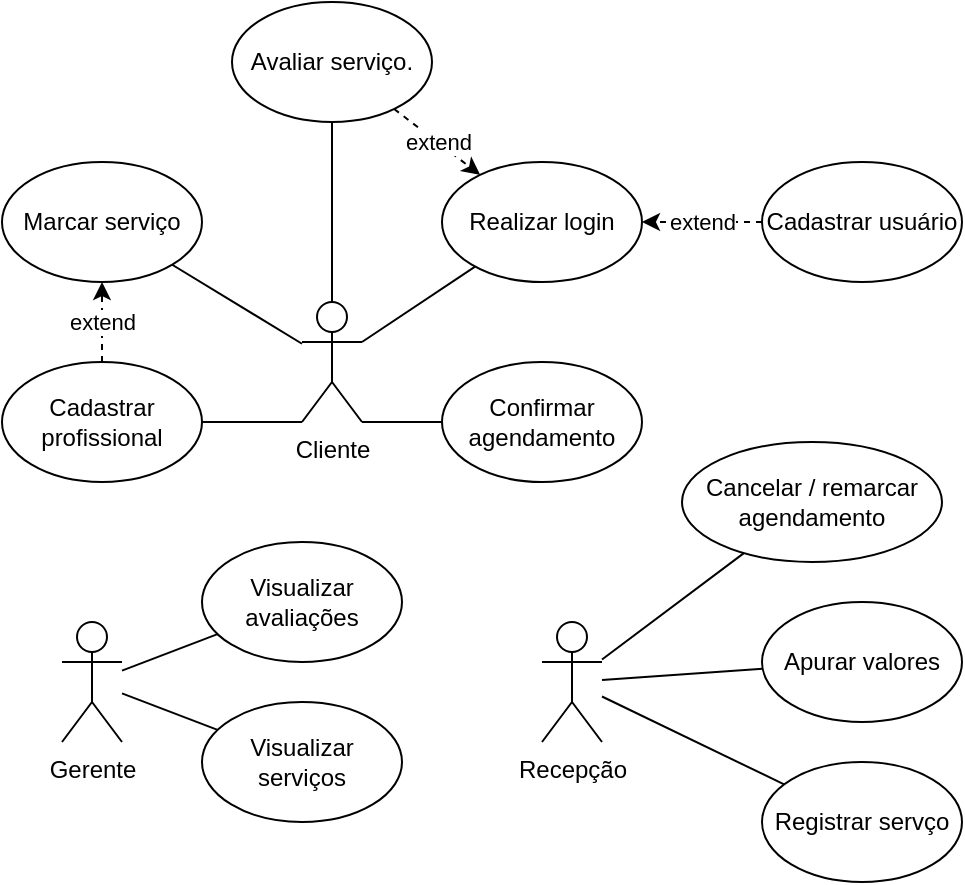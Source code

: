 <mxfile>
    <diagram id="FWNnPlItHCjg60g0ejVR" name="Página-1">
        <mxGraphModel dx="734" dy="751" grid="1" gridSize="10" guides="1" tooltips="1" connect="1" arrows="1" fold="1" page="1" pageScale="1" pageWidth="827" pageHeight="1169" math="0" shadow="0">
            <root>
                <mxCell id="0"/>
                <mxCell id="1" parent="0"/>
                <mxCell id="22" value="extend" style="edgeStyle=none;html=1;dashed=1;" edge="1" parent="1" source="2" target="6">
                    <mxGeometry relative="1" as="geometry"/>
                </mxCell>
                <mxCell id="2" value="Cadastrar usuário" style="ellipse;whiteSpace=wrap;html=1;" vertex="1" parent="1">
                    <mxGeometry x="560" y="100" width="100" height="60" as="geometry"/>
                </mxCell>
                <mxCell id="23" value="" style="edgeStyle=none;html=1;endArrow=none;endFill=0;exitX=0;exitY=1;exitDx=0;exitDy=0;exitPerimeter=0;" edge="1" parent="1" source="3" target="5">
                    <mxGeometry relative="1" as="geometry">
                        <mxPoint x="310" y="200" as="sourcePoint"/>
                    </mxGeometry>
                </mxCell>
                <mxCell id="24" style="edgeStyle=none;html=1;endArrow=none;endFill=0;" edge="1" parent="1" source="3" target="6">
                    <mxGeometry relative="1" as="geometry"/>
                </mxCell>
                <mxCell id="27" value="" style="edgeStyle=none;html=1;endArrow=none;endFill=0;exitX=1;exitY=1;exitDx=0;exitDy=0;exitPerimeter=0;" edge="1" parent="1" source="3" target="9">
                    <mxGeometry relative="1" as="geometry"/>
                </mxCell>
                <mxCell id="29" style="edgeStyle=none;html=1;endArrow=none;endFill=0;" edge="1" parent="1" source="3" target="17">
                    <mxGeometry relative="1" as="geometry"/>
                </mxCell>
                <mxCell id="31" style="edgeStyle=none;html=1;endArrow=none;endFill=0;" edge="1" parent="1" source="3" target="7">
                    <mxGeometry relative="1" as="geometry"/>
                </mxCell>
                <mxCell id="3" value="Cliente" style="shape=umlActor;verticalLabelPosition=bottom;verticalAlign=top;html=1;outlineConnect=0;labelBackgroundColor=default;" vertex="1" parent="1">
                    <mxGeometry x="330" y="170" width="30" height="60" as="geometry"/>
                </mxCell>
                <mxCell id="36" value="extend" style="edgeStyle=none;html=1;dashed=1;endArrow=classic;endFill=1;" edge="1" parent="1" source="5" target="7">
                    <mxGeometry relative="1" as="geometry"/>
                </mxCell>
                <mxCell id="5" value="Cadastrar profissional" style="ellipse;whiteSpace=wrap;html=1;" vertex="1" parent="1">
                    <mxGeometry x="180" y="200" width="100" height="60" as="geometry"/>
                </mxCell>
                <mxCell id="6" value="Realizar login" style="ellipse;whiteSpace=wrap;html=1;" vertex="1" parent="1">
                    <mxGeometry x="400" y="100" width="100" height="60" as="geometry"/>
                </mxCell>
                <mxCell id="7" value="Marcar serviço" style="ellipse;whiteSpace=wrap;html=1;" vertex="1" parent="1">
                    <mxGeometry x="180" y="100" width="100" height="60" as="geometry"/>
                </mxCell>
                <mxCell id="9" value="Confirmar agendamento" style="ellipse;whiteSpace=wrap;html=1;" vertex="1" parent="1">
                    <mxGeometry x="400" y="200" width="100" height="60" as="geometry"/>
                </mxCell>
                <mxCell id="10" value="Cancelar / remarcar agendamento" style="ellipse;whiteSpace=wrap;html=1;" vertex="1" parent="1">
                    <mxGeometry x="520" y="240" width="130" height="60" as="geometry"/>
                </mxCell>
                <mxCell id="14" value="Registrar servço" style="ellipse;whiteSpace=wrap;html=1;" vertex="1" parent="1">
                    <mxGeometry x="560" y="400" width="100" height="60" as="geometry"/>
                </mxCell>
                <mxCell id="15" value="Apurar valores" style="ellipse;whiteSpace=wrap;html=1;" vertex="1" parent="1">
                    <mxGeometry x="560" y="320" width="100" height="60" as="geometry"/>
                </mxCell>
                <mxCell id="16" value="Visualizar serviços" style="ellipse;whiteSpace=wrap;html=1;" vertex="1" parent="1">
                    <mxGeometry x="280" y="370" width="100" height="60" as="geometry"/>
                </mxCell>
                <mxCell id="30" value="extend" style="edgeStyle=none;html=1;dashed=1;" edge="1" parent="1" source="17" target="6">
                    <mxGeometry relative="1" as="geometry"/>
                </mxCell>
                <mxCell id="17" value="Avaliar serviço." style="ellipse;whiteSpace=wrap;html=1;" vertex="1" parent="1">
                    <mxGeometry x="295" y="20" width="100" height="60" as="geometry"/>
                </mxCell>
                <mxCell id="26" value="" style="edgeStyle=none;html=1;endArrow=none;endFill=0;" edge="1" parent="1" source="18" target="10">
                    <mxGeometry relative="1" as="geometry"/>
                </mxCell>
                <mxCell id="32" style="edgeStyle=none;html=1;endArrow=none;endFill=0;" edge="1" parent="1" source="18" target="15">
                    <mxGeometry relative="1" as="geometry"/>
                </mxCell>
                <mxCell id="34" style="edgeStyle=none;html=1;endArrow=none;endFill=0;" edge="1" parent="1" source="18" target="14">
                    <mxGeometry relative="1" as="geometry"/>
                </mxCell>
                <mxCell id="18" value="Recepção" style="shape=umlActor;verticalLabelPosition=bottom;verticalAlign=top;html=1;outlineConnect=0;" vertex="1" parent="1">
                    <mxGeometry x="450" y="330" width="30" height="60" as="geometry"/>
                </mxCell>
                <mxCell id="21" value="" style="edgeStyle=none;html=1;endArrow=none;endFill=0;" edge="1" parent="1" source="19" target="20">
                    <mxGeometry relative="1" as="geometry"/>
                </mxCell>
                <mxCell id="33" style="edgeStyle=none;html=1;endArrow=none;endFill=0;" edge="1" parent="1" source="19" target="16">
                    <mxGeometry relative="1" as="geometry"/>
                </mxCell>
                <mxCell id="19" value="Gerente" style="shape=umlActor;verticalLabelPosition=bottom;verticalAlign=top;html=1;outlineConnect=0;" vertex="1" parent="1">
                    <mxGeometry x="210" y="330" width="30" height="60" as="geometry"/>
                </mxCell>
                <mxCell id="20" value="Visualizar avaliações" style="ellipse;whiteSpace=wrap;html=1;" vertex="1" parent="1">
                    <mxGeometry x="280" y="290" width="100" height="60" as="geometry"/>
                </mxCell>
            </root>
        </mxGraphModel>
    </diagram>
</mxfile>